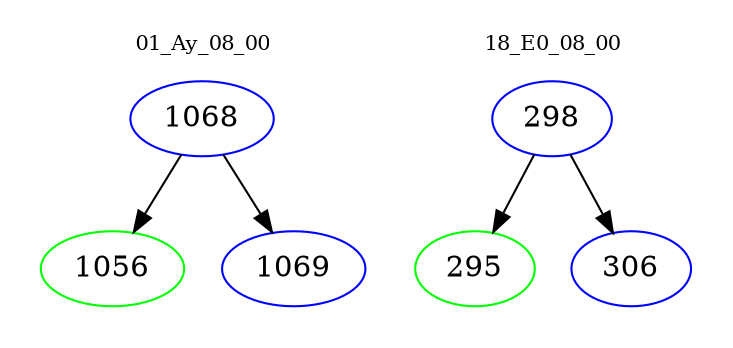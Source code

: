 digraph{
subgraph cluster_0 {
color = white
label = "01_Ay_08_00";
fontsize=10;
T0_1068 [label="1068", color="blue"]
T0_1068 -> T0_1056 [color="black"]
T0_1056 [label="1056", color="green"]
T0_1068 -> T0_1069 [color="black"]
T0_1069 [label="1069", color="blue"]
}
subgraph cluster_1 {
color = white
label = "18_E0_08_00";
fontsize=10;
T1_298 [label="298", color="blue"]
T1_298 -> T1_295 [color="black"]
T1_295 [label="295", color="green"]
T1_298 -> T1_306 [color="black"]
T1_306 [label="306", color="blue"]
}
}
